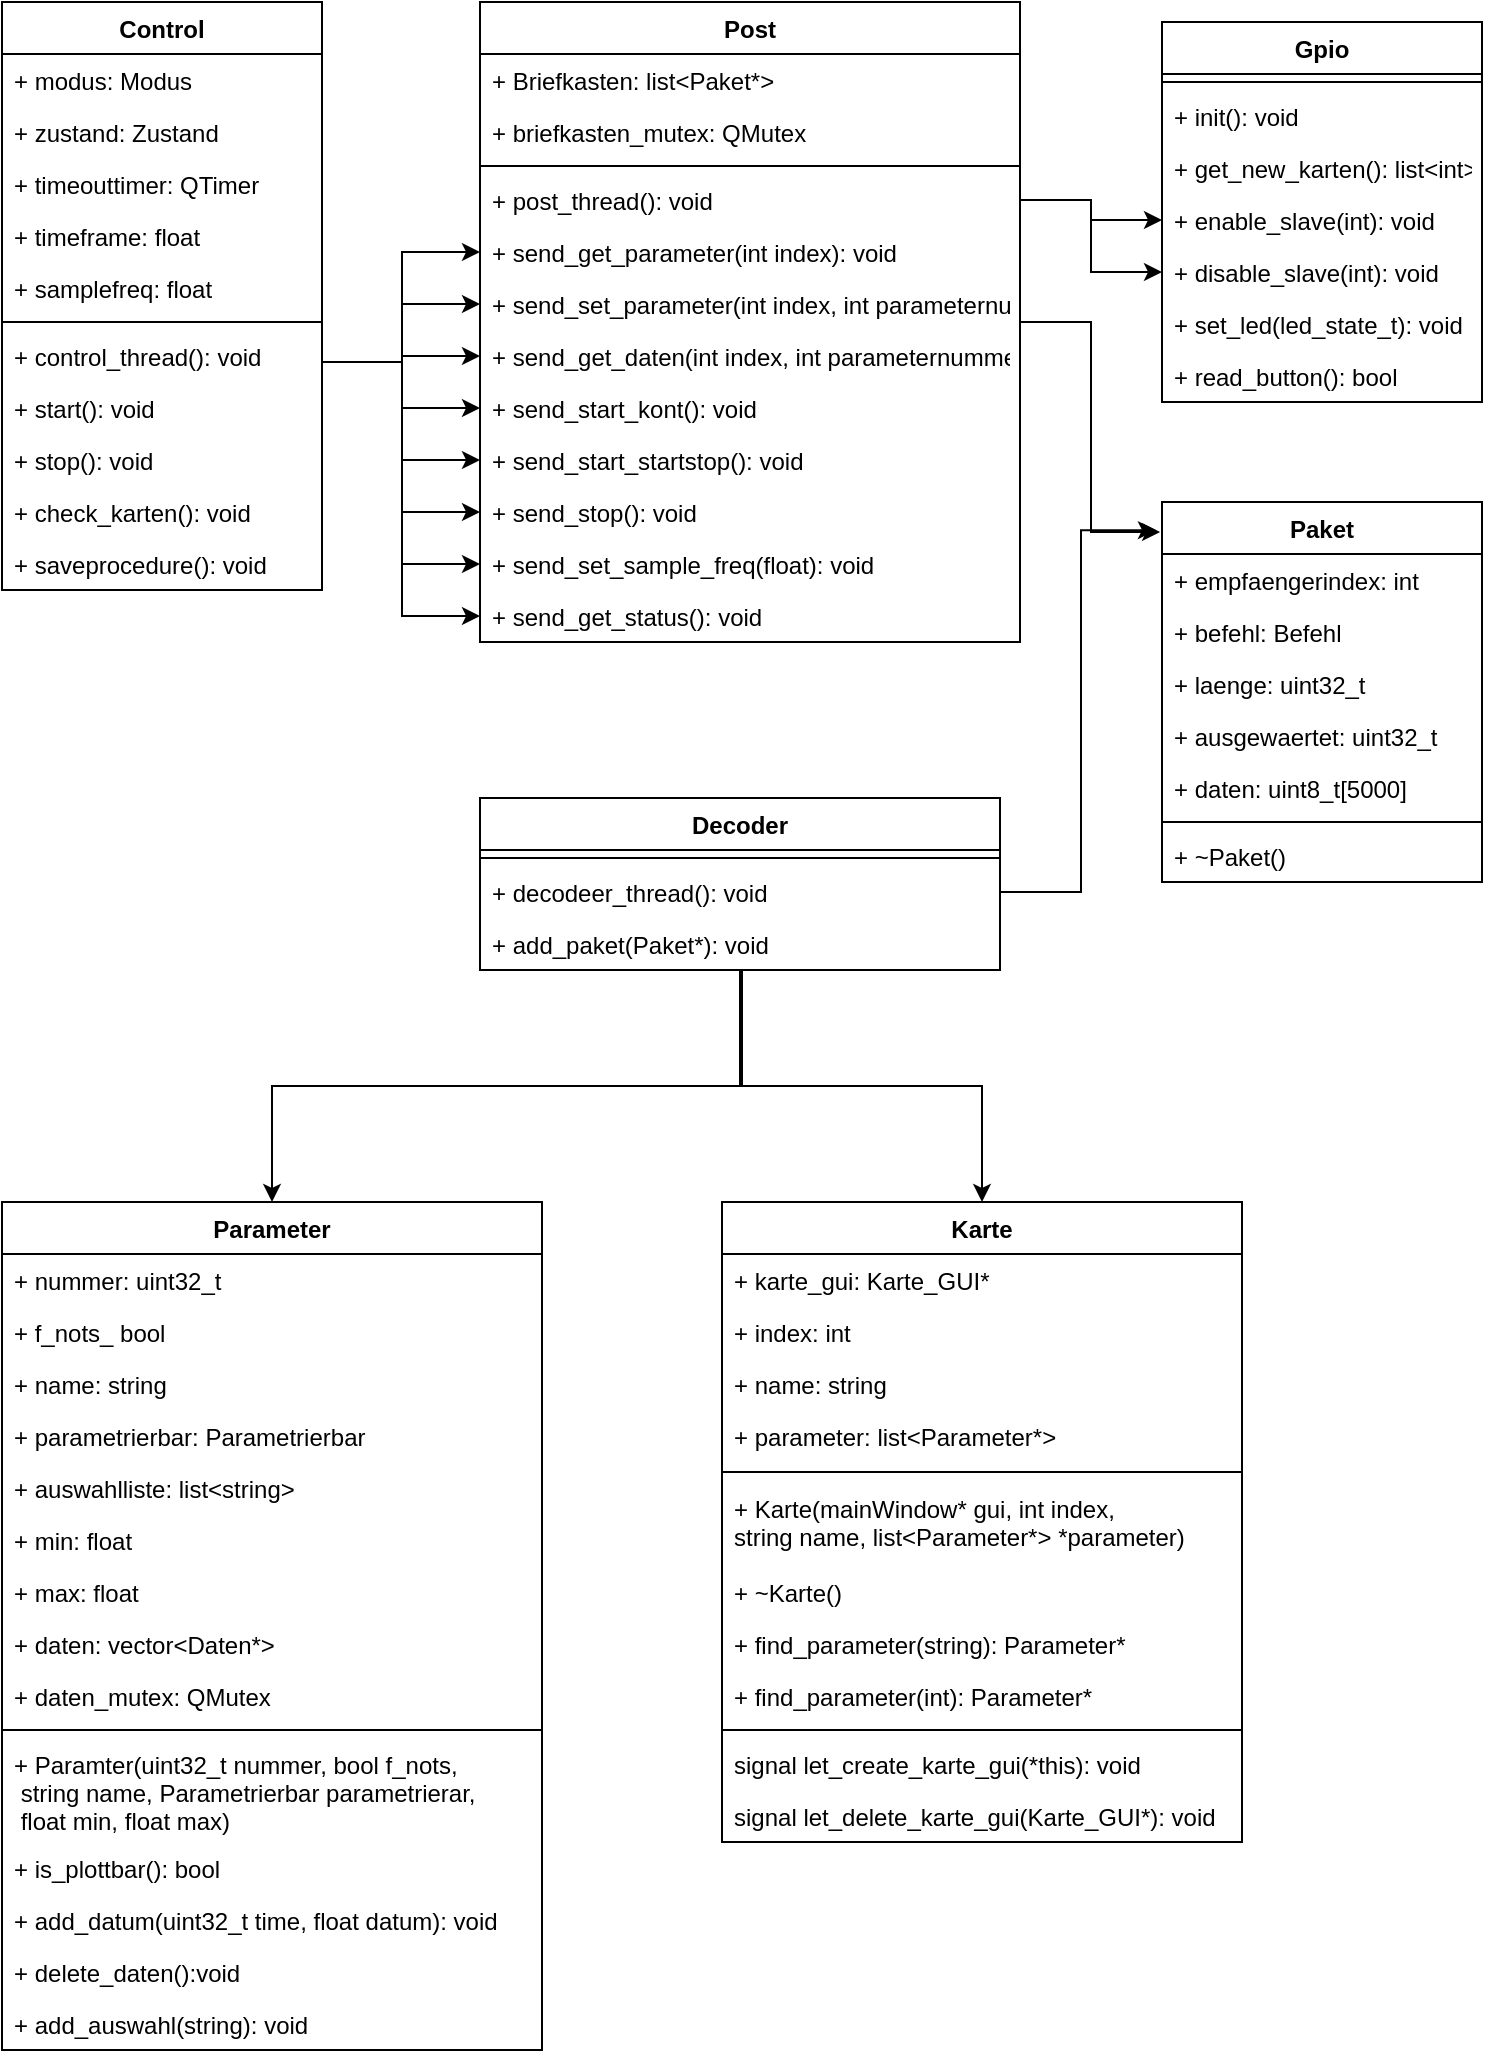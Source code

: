 <mxfile version="13.6.5" type="device"><diagram id="C5RBs43oDa-KdzZeNtuy" name="Page-1"><mxGraphModel dx="1422" dy="875" grid="1" gridSize="10" guides="1" tooltips="1" connect="1" arrows="1" fold="1" page="1" pageScale="1" pageWidth="827" pageHeight="1169" math="0" shadow="0"><root><mxCell id="WIyWlLk6GJQsqaUBKTNV-0"/><mxCell id="WIyWlLk6GJQsqaUBKTNV-1" parent="WIyWlLk6GJQsqaUBKTNV-0"/><mxCell id="aRMx8ei--52Fyk97QeZ3-3" style="edgeStyle=orthogonalEdgeStyle;rounded=0;orthogonalLoop=1;jettySize=auto;html=1;entryX=0;entryY=0.5;entryDx=0;entryDy=0;" edge="1" parent="WIyWlLk6GJQsqaUBKTNV-1" source="IA8mLYo22IP26jNkDKue-31" target="IA8mLYo22IP26jNkDKue-164"><mxGeometry relative="1" as="geometry"><Array as="points"><mxPoint x="240" y="220"/><mxPoint x="240" y="165"/></Array></mxGeometry></mxCell><mxCell id="aRMx8ei--52Fyk97QeZ3-4" style="edgeStyle=orthogonalEdgeStyle;rounded=0;orthogonalLoop=1;jettySize=auto;html=1;entryX=0;entryY=0.5;entryDx=0;entryDy=0;" edge="1" parent="WIyWlLk6GJQsqaUBKTNV-1" source="IA8mLYo22IP26jNkDKue-31" target="IA8mLYo22IP26jNkDKue-166"><mxGeometry relative="1" as="geometry"><Array as="points"><mxPoint x="240" y="220"/><mxPoint x="240" y="191"/></Array></mxGeometry></mxCell><mxCell id="aRMx8ei--52Fyk97QeZ3-5" style="edgeStyle=orthogonalEdgeStyle;rounded=0;orthogonalLoop=1;jettySize=auto;html=1;entryX=0;entryY=0.5;entryDx=0;entryDy=0;" edge="1" parent="WIyWlLk6GJQsqaUBKTNV-1" source="IA8mLYo22IP26jNkDKue-31" target="IA8mLYo22IP26jNkDKue-167"><mxGeometry relative="1" as="geometry"><Array as="points"><mxPoint x="240" y="220"/><mxPoint x="240" y="217"/></Array></mxGeometry></mxCell><mxCell id="aRMx8ei--52Fyk97QeZ3-6" style="edgeStyle=orthogonalEdgeStyle;rounded=0;orthogonalLoop=1;jettySize=auto;html=1;entryX=0;entryY=0.5;entryDx=0;entryDy=0;" edge="1" parent="WIyWlLk6GJQsqaUBKTNV-1" source="IA8mLYo22IP26jNkDKue-31" target="IA8mLYo22IP26jNkDKue-168"><mxGeometry relative="1" as="geometry"><Array as="points"><mxPoint x="240" y="220"/><mxPoint x="240" y="243"/></Array></mxGeometry></mxCell><mxCell id="aRMx8ei--52Fyk97QeZ3-7" style="edgeStyle=orthogonalEdgeStyle;rounded=0;orthogonalLoop=1;jettySize=auto;html=1;entryX=0;entryY=0.5;entryDx=0;entryDy=0;" edge="1" parent="WIyWlLk6GJQsqaUBKTNV-1" source="IA8mLYo22IP26jNkDKue-31" target="IA8mLYo22IP26jNkDKue-169"><mxGeometry relative="1" as="geometry"><Array as="points"><mxPoint x="240" y="220"/><mxPoint x="240" y="269"/></Array></mxGeometry></mxCell><mxCell id="aRMx8ei--52Fyk97QeZ3-8" style="edgeStyle=orthogonalEdgeStyle;rounded=0;orthogonalLoop=1;jettySize=auto;html=1;entryX=0;entryY=0.5;entryDx=0;entryDy=0;" edge="1" parent="WIyWlLk6GJQsqaUBKTNV-1" source="IA8mLYo22IP26jNkDKue-31" target="IA8mLYo22IP26jNkDKue-165"><mxGeometry relative="1" as="geometry"><Array as="points"><mxPoint x="240" y="220"/><mxPoint x="240" y="295"/></Array></mxGeometry></mxCell><mxCell id="aRMx8ei--52Fyk97QeZ3-9" style="edgeStyle=orthogonalEdgeStyle;rounded=0;orthogonalLoop=1;jettySize=auto;html=1;entryX=0;entryY=0.5;entryDx=0;entryDy=0;" edge="1" parent="WIyWlLk6GJQsqaUBKTNV-1" source="IA8mLYo22IP26jNkDKue-31" target="IA8mLYo22IP26jNkDKue-163"><mxGeometry relative="1" as="geometry"><Array as="points"><mxPoint x="240" y="220"/><mxPoint x="240" y="321"/></Array></mxGeometry></mxCell><mxCell id="aRMx8ei--52Fyk97QeZ3-10" style="edgeStyle=orthogonalEdgeStyle;rounded=0;orthogonalLoop=1;jettySize=auto;html=1;entryX=0;entryY=0.5;entryDx=0;entryDy=0;" edge="1" parent="WIyWlLk6GJQsqaUBKTNV-1" source="IA8mLYo22IP26jNkDKue-31" target="IA8mLYo22IP26jNkDKue-162"><mxGeometry relative="1" as="geometry"><Array as="points"><mxPoint x="240" y="220"/><mxPoint x="240" y="347"/></Array></mxGeometry></mxCell><mxCell id="IA8mLYo22IP26jNkDKue-31" value="Control" style="swimlane;fontStyle=1;align=center;verticalAlign=top;childLayout=stackLayout;horizontal=1;startSize=26;horizontalStack=0;resizeParent=1;resizeParentMax=0;resizeLast=0;collapsible=1;marginBottom=0;" parent="WIyWlLk6GJQsqaUBKTNV-1" vertex="1"><mxGeometry x="40" y="40" width="160" height="294" as="geometry"/></mxCell><mxCell id="IA8mLYo22IP26jNkDKue-36" value="+ modus: Modus" style="text;strokeColor=none;fillColor=none;align=left;verticalAlign=top;spacingLeft=4;spacingRight=4;overflow=hidden;rotatable=0;points=[[0,0.5],[1,0.5]];portConstraint=eastwest;" parent="IA8mLYo22IP26jNkDKue-31" vertex="1"><mxGeometry y="26" width="160" height="26" as="geometry"/></mxCell><mxCell id="IA8mLYo22IP26jNkDKue-37" value="+ zustand: Zustand" style="text;strokeColor=none;fillColor=none;align=left;verticalAlign=top;spacingLeft=4;spacingRight=4;overflow=hidden;rotatable=0;points=[[0,0.5],[1,0.5]];portConstraint=eastwest;" parent="IA8mLYo22IP26jNkDKue-31" vertex="1"><mxGeometry y="52" width="160" height="26" as="geometry"/></mxCell><mxCell id="IA8mLYo22IP26jNkDKue-38" value="+ timeouttimer: QTimer" style="text;strokeColor=none;fillColor=none;align=left;verticalAlign=top;spacingLeft=4;spacingRight=4;overflow=hidden;rotatable=0;points=[[0,0.5],[1,0.5]];portConstraint=eastwest;" parent="IA8mLYo22IP26jNkDKue-31" vertex="1"><mxGeometry y="78" width="160" height="26" as="geometry"/></mxCell><mxCell id="IA8mLYo22IP26jNkDKue-39" value="+ timeframe: float" style="text;strokeColor=none;fillColor=none;align=left;verticalAlign=top;spacingLeft=4;spacingRight=4;overflow=hidden;rotatable=0;points=[[0,0.5],[1,0.5]];portConstraint=eastwest;" parent="IA8mLYo22IP26jNkDKue-31" vertex="1"><mxGeometry y="104" width="160" height="26" as="geometry"/></mxCell><mxCell id="IA8mLYo22IP26jNkDKue-40" value="+ samplefreq: float" style="text;strokeColor=none;fillColor=none;align=left;verticalAlign=top;spacingLeft=4;spacingRight=4;overflow=hidden;rotatable=0;points=[[0,0.5],[1,0.5]];portConstraint=eastwest;" parent="IA8mLYo22IP26jNkDKue-31" vertex="1"><mxGeometry y="130" width="160" height="26" as="geometry"/></mxCell><mxCell id="IA8mLYo22IP26jNkDKue-33" value="" style="line;strokeWidth=1;fillColor=none;align=left;verticalAlign=middle;spacingTop=-1;spacingLeft=3;spacingRight=3;rotatable=0;labelPosition=right;points=[];portConstraint=eastwest;" parent="IA8mLYo22IP26jNkDKue-31" vertex="1"><mxGeometry y="156" width="160" height="8" as="geometry"/></mxCell><mxCell id="IA8mLYo22IP26jNkDKue-48" value="+ control_thread(): void" style="text;strokeColor=none;fillColor=none;align=left;verticalAlign=top;spacingLeft=4;spacingRight=4;overflow=hidden;rotatable=0;points=[[0,0.5],[1,0.5]];portConstraint=eastwest;" parent="IA8mLYo22IP26jNkDKue-31" vertex="1"><mxGeometry y="164" width="160" height="26" as="geometry"/></mxCell><mxCell id="IA8mLYo22IP26jNkDKue-44" value="+ start(): void" style="text;strokeColor=none;fillColor=none;align=left;verticalAlign=top;spacingLeft=4;spacingRight=4;overflow=hidden;rotatable=0;points=[[0,0.5],[1,0.5]];portConstraint=eastwest;" parent="IA8mLYo22IP26jNkDKue-31" vertex="1"><mxGeometry y="190" width="160" height="26" as="geometry"/></mxCell><mxCell id="IA8mLYo22IP26jNkDKue-45" value="+ stop(): void" style="text;strokeColor=none;fillColor=none;align=left;verticalAlign=top;spacingLeft=4;spacingRight=4;overflow=hidden;rotatable=0;points=[[0,0.5],[1,0.5]];portConstraint=eastwest;" parent="IA8mLYo22IP26jNkDKue-31" vertex="1"><mxGeometry y="216" width="160" height="26" as="geometry"/></mxCell><mxCell id="IA8mLYo22IP26jNkDKue-46" value="+ check_karten(): void" style="text;strokeColor=none;fillColor=none;align=left;verticalAlign=top;spacingLeft=4;spacingRight=4;overflow=hidden;rotatable=0;points=[[0,0.5],[1,0.5]];portConstraint=eastwest;" parent="IA8mLYo22IP26jNkDKue-31" vertex="1"><mxGeometry y="242" width="160" height="26" as="geometry"/></mxCell><mxCell id="IA8mLYo22IP26jNkDKue-47" value="+ saveprocedure(): void" style="text;strokeColor=none;fillColor=none;align=left;verticalAlign=top;spacingLeft=4;spacingRight=4;overflow=hidden;rotatable=0;points=[[0,0.5],[1,0.5]];portConstraint=eastwest;" parent="IA8mLYo22IP26jNkDKue-31" vertex="1"><mxGeometry y="268" width="160" height="26" as="geometry"/></mxCell><mxCell id="aRMx8ei--52Fyk97QeZ3-19" style="edgeStyle=orthogonalEdgeStyle;rounded=0;orthogonalLoop=1;jettySize=auto;html=1;entryX=-0.006;entryY=0.079;entryDx=0;entryDy=0;entryPerimeter=0;" edge="1" parent="WIyWlLk6GJQsqaUBKTNV-1" source="IA8mLYo22IP26jNkDKue-157" target="IA8mLYo22IP26jNkDKue-120"><mxGeometry relative="1" as="geometry"/></mxCell><mxCell id="IA8mLYo22IP26jNkDKue-157" value="Post" style="swimlane;fontStyle=1;align=center;verticalAlign=top;childLayout=stackLayout;horizontal=1;startSize=26;horizontalStack=0;resizeParent=1;resizeParentMax=0;resizeLast=0;collapsible=1;marginBottom=0;" parent="WIyWlLk6GJQsqaUBKTNV-1" vertex="1"><mxGeometry x="279" y="40" width="270" height="320" as="geometry"/></mxCell><mxCell id="IA8mLYo22IP26jNkDKue-158" value="+ Briefkasten: list&lt;Paket*&gt;" style="text;strokeColor=none;fillColor=none;align=left;verticalAlign=top;spacingLeft=4;spacingRight=4;overflow=hidden;rotatable=0;points=[[0,0.5],[1,0.5]];portConstraint=eastwest;" parent="IA8mLYo22IP26jNkDKue-157" vertex="1"><mxGeometry y="26" width="270" height="26" as="geometry"/></mxCell><mxCell id="IA8mLYo22IP26jNkDKue-161" value="+ briefkasten_mutex: QMutex" style="text;strokeColor=none;fillColor=none;align=left;verticalAlign=top;spacingLeft=4;spacingRight=4;overflow=hidden;rotatable=0;points=[[0,0.5],[1,0.5]];portConstraint=eastwest;" parent="IA8mLYo22IP26jNkDKue-157" vertex="1"><mxGeometry y="52" width="270" height="26" as="geometry"/></mxCell><mxCell id="IA8mLYo22IP26jNkDKue-159" value="" style="line;strokeWidth=1;fillColor=none;align=left;verticalAlign=middle;spacingTop=-1;spacingLeft=3;spacingRight=3;rotatable=0;labelPosition=right;points=[];portConstraint=eastwest;" parent="IA8mLYo22IP26jNkDKue-157" vertex="1"><mxGeometry y="78" width="270" height="8" as="geometry"/></mxCell><mxCell id="IA8mLYo22IP26jNkDKue-160" value="+ post_thread(): void" style="text;strokeColor=none;fillColor=none;align=left;verticalAlign=top;spacingLeft=4;spacingRight=4;overflow=hidden;rotatable=0;points=[[0,0.5],[1,0.5]];portConstraint=eastwest;" parent="IA8mLYo22IP26jNkDKue-157" vertex="1"><mxGeometry y="86" width="270" height="26" as="geometry"/></mxCell><mxCell id="IA8mLYo22IP26jNkDKue-164" value="+ send_get_parameter(int index): void" style="text;strokeColor=none;fillColor=none;align=left;verticalAlign=top;spacingLeft=4;spacingRight=4;overflow=hidden;rotatable=0;points=[[0,0.5],[1,0.5]];portConstraint=eastwest;" parent="IA8mLYo22IP26jNkDKue-157" vertex="1"><mxGeometry y="112" width="270" height="26" as="geometry"/></mxCell><mxCell id="IA8mLYo22IP26jNkDKue-166" value="+ send_set_parameter(int index, int parameternummer, string wert): void" style="text;strokeColor=none;fillColor=none;align=left;verticalAlign=top;spacingLeft=4;spacingRight=4;overflow=hidden;rotatable=0;points=[[0,0.5],[1,0.5]];portConstraint=eastwest;" parent="IA8mLYo22IP26jNkDKue-157" vertex="1"><mxGeometry y="138" width="270" height="26" as="geometry"/></mxCell><mxCell id="IA8mLYo22IP26jNkDKue-167" value="+ send_get_daten(int index, int parameternummer): void" style="text;strokeColor=none;fillColor=none;align=left;verticalAlign=top;spacingLeft=4;spacingRight=4;overflow=hidden;rotatable=0;points=[[0,0.5],[1,0.5]];portConstraint=eastwest;" parent="IA8mLYo22IP26jNkDKue-157" vertex="1"><mxGeometry y="164" width="270" height="26" as="geometry"/></mxCell><mxCell id="IA8mLYo22IP26jNkDKue-168" value="+ send_start_kont(): void" style="text;strokeColor=none;fillColor=none;align=left;verticalAlign=top;spacingLeft=4;spacingRight=4;overflow=hidden;rotatable=0;points=[[0,0.5],[1,0.5]];portConstraint=eastwest;" parent="IA8mLYo22IP26jNkDKue-157" vertex="1"><mxGeometry y="190" width="270" height="26" as="geometry"/></mxCell><mxCell id="IA8mLYo22IP26jNkDKue-169" value="+ send_start_startstop(): void" style="text;strokeColor=none;fillColor=none;align=left;verticalAlign=top;spacingLeft=4;spacingRight=4;overflow=hidden;rotatable=0;points=[[0,0.5],[1,0.5]];portConstraint=eastwest;" parent="IA8mLYo22IP26jNkDKue-157" vertex="1"><mxGeometry y="216" width="270" height="26" as="geometry"/></mxCell><mxCell id="IA8mLYo22IP26jNkDKue-165" value="+ send_stop(): void" style="text;strokeColor=none;fillColor=none;align=left;verticalAlign=top;spacingLeft=4;spacingRight=4;overflow=hidden;rotatable=0;points=[[0,0.5],[1,0.5]];portConstraint=eastwest;" parent="IA8mLYo22IP26jNkDKue-157" vertex="1"><mxGeometry y="242" width="270" height="26" as="geometry"/></mxCell><mxCell id="IA8mLYo22IP26jNkDKue-163" value="+ send_set_sample_freq(float): void" style="text;strokeColor=none;fillColor=none;align=left;verticalAlign=top;spacingLeft=4;spacingRight=4;overflow=hidden;rotatable=0;points=[[0,0.5],[1,0.5]];portConstraint=eastwest;" parent="IA8mLYo22IP26jNkDKue-157" vertex="1"><mxGeometry y="268" width="270" height="26" as="geometry"/></mxCell><mxCell id="IA8mLYo22IP26jNkDKue-162" value="+ send_get_status(): void" style="text;strokeColor=none;fillColor=none;align=left;verticalAlign=top;spacingLeft=4;spacingRight=4;overflow=hidden;rotatable=0;points=[[0,0.5],[1,0.5]];portConstraint=eastwest;" parent="IA8mLYo22IP26jNkDKue-157" vertex="1"><mxGeometry y="294" width="270" height="26" as="geometry"/></mxCell><mxCell id="aRMx8ei--52Fyk97QeZ3-20" style="edgeStyle=orthogonalEdgeStyle;rounded=0;orthogonalLoop=1;jettySize=auto;html=1;entryX=0.5;entryY=0;entryDx=0;entryDy=0;" edge="1" parent="WIyWlLk6GJQsqaUBKTNV-1" source="IA8mLYo22IP26jNkDKue-55" target="IA8mLYo22IP26jNkDKue-130"><mxGeometry relative="1" as="geometry"><Array as="points"><mxPoint x="410" y="582"/><mxPoint x="175" y="582"/></Array></mxGeometry></mxCell><mxCell id="aRMx8ei--52Fyk97QeZ3-21" style="edgeStyle=orthogonalEdgeStyle;rounded=0;orthogonalLoop=1;jettySize=auto;html=1;entryX=0.5;entryY=0;entryDx=0;entryDy=0;" edge="1" parent="WIyWlLk6GJQsqaUBKTNV-1" source="IA8mLYo22IP26jNkDKue-55" target="IA8mLYo22IP26jNkDKue-0"><mxGeometry relative="1" as="geometry"/></mxCell><mxCell id="IA8mLYo22IP26jNkDKue-55" value="Decoder" style="swimlane;fontStyle=1;align=center;verticalAlign=top;childLayout=stackLayout;horizontal=1;startSize=26;horizontalStack=0;resizeParent=1;resizeParentMax=0;resizeLast=0;collapsible=1;marginBottom=0;" parent="WIyWlLk6GJQsqaUBKTNV-1" vertex="1"><mxGeometry x="279" y="438" width="260" height="86" as="geometry"/></mxCell><mxCell id="IA8mLYo22IP26jNkDKue-57" value="" style="line;strokeWidth=1;fillColor=none;align=left;verticalAlign=middle;spacingTop=-1;spacingLeft=3;spacingRight=3;rotatable=0;labelPosition=right;points=[];portConstraint=eastwest;" parent="IA8mLYo22IP26jNkDKue-55" vertex="1"><mxGeometry y="26" width="260" height="8" as="geometry"/></mxCell><mxCell id="IA8mLYo22IP26jNkDKue-58" value="+ decodeer_thread(): void" style="text;strokeColor=none;fillColor=none;align=left;verticalAlign=top;spacingLeft=4;spacingRight=4;overflow=hidden;rotatable=0;points=[[0,0.5],[1,0.5]];portConstraint=eastwest;" parent="IA8mLYo22IP26jNkDKue-55" vertex="1"><mxGeometry y="34" width="260" height="26" as="geometry"/></mxCell><mxCell id="IA8mLYo22IP26jNkDKue-61" value="+ add_paket(Paket*): void" style="text;strokeColor=none;fillColor=none;align=left;verticalAlign=top;spacingLeft=4;spacingRight=4;overflow=hidden;rotatable=0;points=[[0,0.5],[1,0.5]];portConstraint=eastwest;" parent="IA8mLYo22IP26jNkDKue-55" vertex="1"><mxGeometry y="60" width="260" height="26" as="geometry"/></mxCell><mxCell id="IA8mLYo22IP26jNkDKue-130" value="Parameter" style="swimlane;fontStyle=1;align=center;verticalAlign=top;childLayout=stackLayout;horizontal=1;startSize=26;horizontalStack=0;resizeParent=1;resizeParentMax=0;resizeLast=0;collapsible=1;marginBottom=0;" parent="WIyWlLk6GJQsqaUBKTNV-1" vertex="1"><mxGeometry x="40" y="640" width="270" height="424" as="geometry"/></mxCell><mxCell id="IA8mLYo22IP26jNkDKue-134" value="+ nummer: uint32_t" style="text;strokeColor=none;fillColor=none;align=left;verticalAlign=top;spacingLeft=4;spacingRight=4;overflow=hidden;rotatable=0;points=[[0,0.5],[1,0.5]];portConstraint=eastwest;" parent="IA8mLYo22IP26jNkDKue-130" vertex="1"><mxGeometry y="26" width="270" height="26" as="geometry"/></mxCell><mxCell id="IA8mLYo22IP26jNkDKue-136" value="+ f_nots_ bool" style="text;strokeColor=none;fillColor=none;align=left;verticalAlign=top;spacingLeft=4;spacingRight=4;overflow=hidden;rotatable=0;points=[[0,0.5],[1,0.5]];portConstraint=eastwest;" parent="IA8mLYo22IP26jNkDKue-130" vertex="1"><mxGeometry y="52" width="270" height="26" as="geometry"/></mxCell><mxCell id="IA8mLYo22IP26jNkDKue-141" value="+ name: string" style="text;strokeColor=none;fillColor=none;align=left;verticalAlign=top;spacingLeft=4;spacingRight=4;overflow=hidden;rotatable=0;points=[[0,0.5],[1,0.5]];portConstraint=eastwest;" parent="IA8mLYo22IP26jNkDKue-130" vertex="1"><mxGeometry y="78" width="270" height="26" as="geometry"/></mxCell><mxCell id="IA8mLYo22IP26jNkDKue-138" value="+ parametrierbar: Parametrierbar" style="text;strokeColor=none;fillColor=none;align=left;verticalAlign=top;spacingLeft=4;spacingRight=4;overflow=hidden;rotatable=0;points=[[0,0.5],[1,0.5]];portConstraint=eastwest;" parent="IA8mLYo22IP26jNkDKue-130" vertex="1"><mxGeometry y="104" width="270" height="26" as="geometry"/></mxCell><mxCell id="IA8mLYo22IP26jNkDKue-140" value="+ auswahlliste: list&lt;string&gt;" style="text;strokeColor=none;fillColor=none;align=left;verticalAlign=top;spacingLeft=4;spacingRight=4;overflow=hidden;rotatable=0;points=[[0,0.5],[1,0.5]];portConstraint=eastwest;" parent="IA8mLYo22IP26jNkDKue-130" vertex="1"><mxGeometry y="130" width="270" height="26" as="geometry"/></mxCell><mxCell id="IA8mLYo22IP26jNkDKue-139" value="+ min: float" style="text;strokeColor=none;fillColor=none;align=left;verticalAlign=top;spacingLeft=4;spacingRight=4;overflow=hidden;rotatable=0;points=[[0,0.5],[1,0.5]];portConstraint=eastwest;" parent="IA8mLYo22IP26jNkDKue-130" vertex="1"><mxGeometry y="156" width="270" height="26" as="geometry"/></mxCell><mxCell id="IA8mLYo22IP26jNkDKue-137" value="+ max: float" style="text;strokeColor=none;fillColor=none;align=left;verticalAlign=top;spacingLeft=4;spacingRight=4;overflow=hidden;rotatable=0;points=[[0,0.5],[1,0.5]];portConstraint=eastwest;" parent="IA8mLYo22IP26jNkDKue-130" vertex="1"><mxGeometry y="182" width="270" height="26" as="geometry"/></mxCell><mxCell id="IA8mLYo22IP26jNkDKue-135" value="+ daten: vector&lt;Daten*&gt;" style="text;strokeColor=none;fillColor=none;align=left;verticalAlign=top;spacingLeft=4;spacingRight=4;overflow=hidden;rotatable=0;points=[[0,0.5],[1,0.5]];portConstraint=eastwest;" parent="IA8mLYo22IP26jNkDKue-130" vertex="1"><mxGeometry y="208" width="270" height="26" as="geometry"/></mxCell><mxCell id="IA8mLYo22IP26jNkDKue-131" value="+ daten_mutex: QMutex" style="text;strokeColor=none;fillColor=none;align=left;verticalAlign=top;spacingLeft=4;spacingRight=4;overflow=hidden;rotatable=0;points=[[0,0.5],[1,0.5]];portConstraint=eastwest;" parent="IA8mLYo22IP26jNkDKue-130" vertex="1"><mxGeometry y="234" width="270" height="26" as="geometry"/></mxCell><mxCell id="IA8mLYo22IP26jNkDKue-132" value="" style="line;strokeWidth=1;fillColor=none;align=left;verticalAlign=middle;spacingTop=-1;spacingLeft=3;spacingRight=3;rotatable=0;labelPosition=right;points=[];portConstraint=eastwest;" parent="IA8mLYo22IP26jNkDKue-130" vertex="1"><mxGeometry y="260" width="270" height="8" as="geometry"/></mxCell><mxCell id="IA8mLYo22IP26jNkDKue-142" value="+ Paramter(uint32_t nummer, bool f_nots,&#10; string name, Parametrierbar parametrierar,&#10; float min, float max)" style="text;strokeColor=none;fillColor=none;align=left;verticalAlign=top;spacingLeft=4;spacingRight=4;overflow=hidden;rotatable=0;points=[[0,0.5],[1,0.5]];portConstraint=eastwest;" parent="IA8mLYo22IP26jNkDKue-130" vertex="1"><mxGeometry y="268" width="270" height="52" as="geometry"/></mxCell><mxCell id="IA8mLYo22IP26jNkDKue-144" value="+ is_plottbar(): bool" style="text;strokeColor=none;fillColor=none;align=left;verticalAlign=top;spacingLeft=4;spacingRight=4;overflow=hidden;rotatable=0;points=[[0,0.5],[1,0.5]];portConstraint=eastwest;" parent="IA8mLYo22IP26jNkDKue-130" vertex="1"><mxGeometry y="320" width="270" height="26" as="geometry"/></mxCell><mxCell id="IA8mLYo22IP26jNkDKue-145" value="+ add_datum(uint32_t time, float datum): void" style="text;strokeColor=none;fillColor=none;align=left;verticalAlign=top;spacingLeft=4;spacingRight=4;overflow=hidden;rotatable=0;points=[[0,0.5],[1,0.5]];portConstraint=eastwest;" parent="IA8mLYo22IP26jNkDKue-130" vertex="1"><mxGeometry y="346" width="270" height="26" as="geometry"/></mxCell><mxCell id="IA8mLYo22IP26jNkDKue-143" value="+ delete_daten():void" style="text;strokeColor=none;fillColor=none;align=left;verticalAlign=top;spacingLeft=4;spacingRight=4;overflow=hidden;rotatable=0;points=[[0,0.5],[1,0.5]];portConstraint=eastwest;" parent="IA8mLYo22IP26jNkDKue-130" vertex="1"><mxGeometry y="372" width="270" height="26" as="geometry"/></mxCell><mxCell id="IA8mLYo22IP26jNkDKue-133" value="+ add_auswahl(string): void" style="text;strokeColor=none;fillColor=none;align=left;verticalAlign=top;spacingLeft=4;spacingRight=4;overflow=hidden;rotatable=0;points=[[0,0.5],[1,0.5]];portConstraint=eastwest;" parent="IA8mLYo22IP26jNkDKue-130" vertex="1"><mxGeometry y="398" width="270" height="26" as="geometry"/></mxCell><mxCell id="IA8mLYo22IP26jNkDKue-0" value="Karte&#10;" style="swimlane;fontStyle=1;align=center;verticalAlign=top;childLayout=stackLayout;horizontal=1;startSize=26;horizontalStack=0;resizeParent=1;resizeParentMax=0;resizeLast=0;collapsible=1;marginBottom=0;" parent="WIyWlLk6GJQsqaUBKTNV-1" vertex="1"><mxGeometry x="400" y="640" width="260" height="320" as="geometry"/></mxCell><mxCell id="IA8mLYo22IP26jNkDKue-1" value="+ karte_gui: Karte_GUI*" style="text;strokeColor=none;fillColor=none;align=left;verticalAlign=top;spacingLeft=4;spacingRight=4;overflow=hidden;rotatable=0;points=[[0,0.5],[1,0.5]];portConstraint=eastwest;" parent="IA8mLYo22IP26jNkDKue-0" vertex="1"><mxGeometry y="26" width="260" height="26" as="geometry"/></mxCell><mxCell id="IA8mLYo22IP26jNkDKue-4" value="+ index: int" style="text;strokeColor=none;fillColor=none;align=left;verticalAlign=top;spacingLeft=4;spacingRight=4;overflow=hidden;rotatable=0;points=[[0,0.5],[1,0.5]];portConstraint=eastwest;" parent="IA8mLYo22IP26jNkDKue-0" vertex="1"><mxGeometry y="52" width="260" height="26" as="geometry"/></mxCell><mxCell id="IA8mLYo22IP26jNkDKue-5" value="+ name: string" style="text;strokeColor=none;fillColor=none;align=left;verticalAlign=top;spacingLeft=4;spacingRight=4;overflow=hidden;rotatable=0;points=[[0,0.5],[1,0.5]];portConstraint=eastwest;" parent="IA8mLYo22IP26jNkDKue-0" vertex="1"><mxGeometry y="78" width="260" height="26" as="geometry"/></mxCell><mxCell id="IA8mLYo22IP26jNkDKue-6" value="+ parameter: list&lt;Parameter*&gt;" style="text;strokeColor=none;fillColor=none;align=left;verticalAlign=top;spacingLeft=4;spacingRight=4;overflow=hidden;rotatable=0;points=[[0,0.5],[1,0.5]];portConstraint=eastwest;" parent="IA8mLYo22IP26jNkDKue-0" vertex="1"><mxGeometry y="104" width="260" height="26" as="geometry"/></mxCell><mxCell id="IA8mLYo22IP26jNkDKue-2" value="" style="line;strokeWidth=1;fillColor=none;align=left;verticalAlign=middle;spacingTop=-1;spacingLeft=3;spacingRight=3;rotatable=0;labelPosition=right;points=[];portConstraint=eastwest;" parent="IA8mLYo22IP26jNkDKue-0" vertex="1"><mxGeometry y="130" width="260" height="10" as="geometry"/></mxCell><mxCell id="IA8mLYo22IP26jNkDKue-12" value="+ Karte(mainWindow* gui, int index, &#10;string name, list&lt;Parameter*&gt; *parameter)" style="text;strokeColor=none;fillColor=none;align=left;verticalAlign=top;spacingLeft=4;spacingRight=4;overflow=hidden;rotatable=0;points=[[0,0.5],[1,0.5]];portConstraint=eastwest;" parent="IA8mLYo22IP26jNkDKue-0" vertex="1"><mxGeometry y="140" width="260" height="42" as="geometry"/></mxCell><mxCell id="IA8mLYo22IP26jNkDKue-13" value="+ ~Karte()" style="text;strokeColor=none;fillColor=none;align=left;verticalAlign=top;spacingLeft=4;spacingRight=4;overflow=hidden;rotatable=0;points=[[0,0.5],[1,0.5]];portConstraint=eastwest;" parent="IA8mLYo22IP26jNkDKue-0" vertex="1"><mxGeometry y="182" width="260" height="26" as="geometry"/></mxCell><mxCell id="IA8mLYo22IP26jNkDKue-3" value="+ find_parameter(string): Parameter*" style="text;strokeColor=none;fillColor=none;align=left;verticalAlign=top;spacingLeft=4;spacingRight=4;overflow=hidden;rotatable=0;points=[[0,0.5],[1,0.5]];portConstraint=eastwest;" parent="IA8mLYo22IP26jNkDKue-0" vertex="1"><mxGeometry y="208" width="260" height="26" as="geometry"/></mxCell><mxCell id="IA8mLYo22IP26jNkDKue-8" value="+ find_parameter(int): Parameter*" style="text;strokeColor=none;fillColor=none;align=left;verticalAlign=top;spacingLeft=4;spacingRight=4;overflow=hidden;rotatable=0;points=[[0,0.5],[1,0.5]];portConstraint=eastwest;" parent="IA8mLYo22IP26jNkDKue-0" vertex="1"><mxGeometry y="234" width="260" height="26" as="geometry"/></mxCell><mxCell id="IA8mLYo22IP26jNkDKue-9" value="" style="line;strokeWidth=1;fillColor=none;align=left;verticalAlign=middle;spacingTop=-1;spacingLeft=3;spacingRight=3;rotatable=0;labelPosition=right;points=[];portConstraint=eastwest;" parent="IA8mLYo22IP26jNkDKue-0" vertex="1"><mxGeometry y="260" width="260" height="8" as="geometry"/></mxCell><mxCell id="IA8mLYo22IP26jNkDKue-10" value="signal let_create_karte_gui(*this): void" style="text;strokeColor=none;fillColor=none;align=left;verticalAlign=top;spacingLeft=4;spacingRight=4;overflow=hidden;rotatable=0;points=[[0,0.5],[1,0.5]];portConstraint=eastwest;" parent="IA8mLYo22IP26jNkDKue-0" vertex="1"><mxGeometry y="268" width="260" height="26" as="geometry"/></mxCell><mxCell id="IA8mLYo22IP26jNkDKue-11" value="signal let_delete_karte_gui(Karte_GUI*): void" style="text;strokeColor=none;fillColor=none;align=left;verticalAlign=top;spacingLeft=4;spacingRight=4;overflow=hidden;rotatable=0;points=[[0,0.5],[1,0.5]];portConstraint=eastwest;" parent="IA8mLYo22IP26jNkDKue-0" vertex="1"><mxGeometry y="294" width="260" height="26" as="geometry"/></mxCell><mxCell id="IA8mLYo22IP26jNkDKue-120" value="Paket" style="swimlane;fontStyle=1;align=center;verticalAlign=top;childLayout=stackLayout;horizontal=1;startSize=26;horizontalStack=0;resizeParent=1;resizeParentMax=0;resizeLast=0;collapsible=1;marginBottom=0;" parent="WIyWlLk6GJQsqaUBKTNV-1" vertex="1"><mxGeometry x="620" y="290" width="160" height="190" as="geometry"/></mxCell><mxCell id="IA8mLYo22IP26jNkDKue-121" value="+ empfaengerindex: int" style="text;strokeColor=none;fillColor=none;align=left;verticalAlign=top;spacingLeft=4;spacingRight=4;overflow=hidden;rotatable=0;points=[[0,0.5],[1,0.5]];portConstraint=eastwest;" parent="IA8mLYo22IP26jNkDKue-120" vertex="1"><mxGeometry y="26" width="160" height="26" as="geometry"/></mxCell><mxCell id="IA8mLYo22IP26jNkDKue-128" value="+ befehl: Befehl" style="text;strokeColor=none;fillColor=none;align=left;verticalAlign=top;spacingLeft=4;spacingRight=4;overflow=hidden;rotatable=0;points=[[0,0.5],[1,0.5]];portConstraint=eastwest;" parent="IA8mLYo22IP26jNkDKue-120" vertex="1"><mxGeometry y="52" width="160" height="26" as="geometry"/></mxCell><mxCell id="IA8mLYo22IP26jNkDKue-127" value="+ laenge: uint32_t" style="text;strokeColor=none;fillColor=none;align=left;verticalAlign=top;spacingLeft=4;spacingRight=4;overflow=hidden;rotatable=0;points=[[0,0.5],[1,0.5]];portConstraint=eastwest;" parent="IA8mLYo22IP26jNkDKue-120" vertex="1"><mxGeometry y="78" width="160" height="26" as="geometry"/></mxCell><mxCell id="IA8mLYo22IP26jNkDKue-126" value="+ ausgewaertet: uint32_t" style="text;strokeColor=none;fillColor=none;align=left;verticalAlign=top;spacingLeft=4;spacingRight=4;overflow=hidden;rotatable=0;points=[[0,0.5],[1,0.5]];portConstraint=eastwest;" parent="IA8mLYo22IP26jNkDKue-120" vertex="1"><mxGeometry y="104" width="160" height="26" as="geometry"/></mxCell><mxCell id="IA8mLYo22IP26jNkDKue-124" value="+ daten: uint8_t[5000]" style="text;strokeColor=none;fillColor=none;align=left;verticalAlign=top;spacingLeft=4;spacingRight=4;overflow=hidden;rotatable=0;points=[[0,0.5],[1,0.5]];portConstraint=eastwest;" parent="IA8mLYo22IP26jNkDKue-120" vertex="1"><mxGeometry y="130" width="160" height="26" as="geometry"/></mxCell><mxCell id="IA8mLYo22IP26jNkDKue-122" value="" style="line;strokeWidth=1;fillColor=none;align=left;verticalAlign=middle;spacingTop=-1;spacingLeft=3;spacingRight=3;rotatable=0;labelPosition=right;points=[];portConstraint=eastwest;" parent="IA8mLYo22IP26jNkDKue-120" vertex="1"><mxGeometry y="156" width="160" height="8" as="geometry"/></mxCell><mxCell id="IA8mLYo22IP26jNkDKue-125" value="+ ~Paket()" style="text;strokeColor=none;fillColor=none;align=left;verticalAlign=top;spacingLeft=4;spacingRight=4;overflow=hidden;rotatable=0;points=[[0,0.5],[1,0.5]];portConstraint=eastwest;" parent="IA8mLYo22IP26jNkDKue-120" vertex="1"><mxGeometry y="164" width="160" height="26" as="geometry"/></mxCell><mxCell id="aRMx8ei--52Fyk97QeZ3-12" style="edgeStyle=orthogonalEdgeStyle;rounded=0;orthogonalLoop=1;jettySize=auto;html=1;entryX=-0.019;entryY=0.074;entryDx=0;entryDy=0;entryPerimeter=0;" edge="1" parent="WIyWlLk6GJQsqaUBKTNV-1" source="IA8mLYo22IP26jNkDKue-58" target="IA8mLYo22IP26jNkDKue-120"><mxGeometry relative="1" as="geometry"/></mxCell><mxCell id="IA8mLYo22IP26jNkDKue-62" value="Gpio" style="swimlane;fontStyle=1;align=center;verticalAlign=top;childLayout=stackLayout;horizontal=1;startSize=26;horizontalStack=0;resizeParent=1;resizeParentMax=0;resizeLast=0;collapsible=1;marginBottom=0;" parent="WIyWlLk6GJQsqaUBKTNV-1" vertex="1"><mxGeometry x="620" y="50" width="160" height="190" as="geometry"/></mxCell><mxCell id="IA8mLYo22IP26jNkDKue-64" value="" style="line;strokeWidth=1;fillColor=none;align=left;verticalAlign=middle;spacingTop=-1;spacingLeft=3;spacingRight=3;rotatable=0;labelPosition=right;points=[];portConstraint=eastwest;" parent="IA8mLYo22IP26jNkDKue-62" vertex="1"><mxGeometry y="26" width="160" height="8" as="geometry"/></mxCell><mxCell id="IA8mLYo22IP26jNkDKue-66" value="+ init(): void" style="text;strokeColor=none;fillColor=none;align=left;verticalAlign=top;spacingLeft=4;spacingRight=4;overflow=hidden;rotatable=0;points=[[0,0.5],[1,0.5]];portConstraint=eastwest;" parent="IA8mLYo22IP26jNkDKue-62" vertex="1"><mxGeometry y="34" width="160" height="26" as="geometry"/></mxCell><mxCell id="IA8mLYo22IP26jNkDKue-67" value="+ get_new_karten(): list&lt;int&gt;" style="text;strokeColor=none;fillColor=none;align=left;verticalAlign=top;spacingLeft=4;spacingRight=4;overflow=hidden;rotatable=0;points=[[0,0.5],[1,0.5]];portConstraint=eastwest;" parent="IA8mLYo22IP26jNkDKue-62" vertex="1"><mxGeometry y="60" width="160" height="26" as="geometry"/></mxCell><mxCell id="IA8mLYo22IP26jNkDKue-69" value="+ enable_slave(int): void" style="text;strokeColor=none;fillColor=none;align=left;verticalAlign=top;spacingLeft=4;spacingRight=4;overflow=hidden;rotatable=0;points=[[0,0.5],[1,0.5]];portConstraint=eastwest;" parent="IA8mLYo22IP26jNkDKue-62" vertex="1"><mxGeometry y="86" width="160" height="26" as="geometry"/></mxCell><mxCell id="IA8mLYo22IP26jNkDKue-70" value="+ disable_slave(int): void" style="text;strokeColor=none;fillColor=none;align=left;verticalAlign=top;spacingLeft=4;spacingRight=4;overflow=hidden;rotatable=0;points=[[0,0.5],[1,0.5]];portConstraint=eastwest;" parent="IA8mLYo22IP26jNkDKue-62" vertex="1"><mxGeometry y="112" width="160" height="26" as="geometry"/></mxCell><mxCell id="IA8mLYo22IP26jNkDKue-68" value="+ set_led(led_state_t): void" style="text;strokeColor=none;fillColor=none;align=left;verticalAlign=top;spacingLeft=4;spacingRight=4;overflow=hidden;rotatable=0;points=[[0,0.5],[1,0.5]];portConstraint=eastwest;" parent="IA8mLYo22IP26jNkDKue-62" vertex="1"><mxGeometry y="138" width="160" height="26" as="geometry"/></mxCell><mxCell id="IA8mLYo22IP26jNkDKue-65" value="+ read_button(): bool" style="text;strokeColor=none;fillColor=none;align=left;verticalAlign=top;spacingLeft=4;spacingRight=4;overflow=hidden;rotatable=0;points=[[0,0.5],[1,0.5]];portConstraint=eastwest;" parent="IA8mLYo22IP26jNkDKue-62" vertex="1"><mxGeometry y="164" width="160" height="26" as="geometry"/></mxCell><mxCell id="aRMx8ei--52Fyk97QeZ3-16" style="edgeStyle=orthogonalEdgeStyle;rounded=0;orthogonalLoop=1;jettySize=auto;html=1;entryX=0;entryY=0.5;entryDx=0;entryDy=0;" edge="1" parent="WIyWlLk6GJQsqaUBKTNV-1" source="IA8mLYo22IP26jNkDKue-160" target="IA8mLYo22IP26jNkDKue-69"><mxGeometry relative="1" as="geometry"/></mxCell><mxCell id="aRMx8ei--52Fyk97QeZ3-17" style="edgeStyle=orthogonalEdgeStyle;rounded=0;orthogonalLoop=1;jettySize=auto;html=1;entryX=0;entryY=0.5;entryDx=0;entryDy=0;" edge="1" parent="WIyWlLk6GJQsqaUBKTNV-1" source="IA8mLYo22IP26jNkDKue-160" target="IA8mLYo22IP26jNkDKue-70"><mxGeometry relative="1" as="geometry"/></mxCell></root></mxGraphModel></diagram></mxfile>